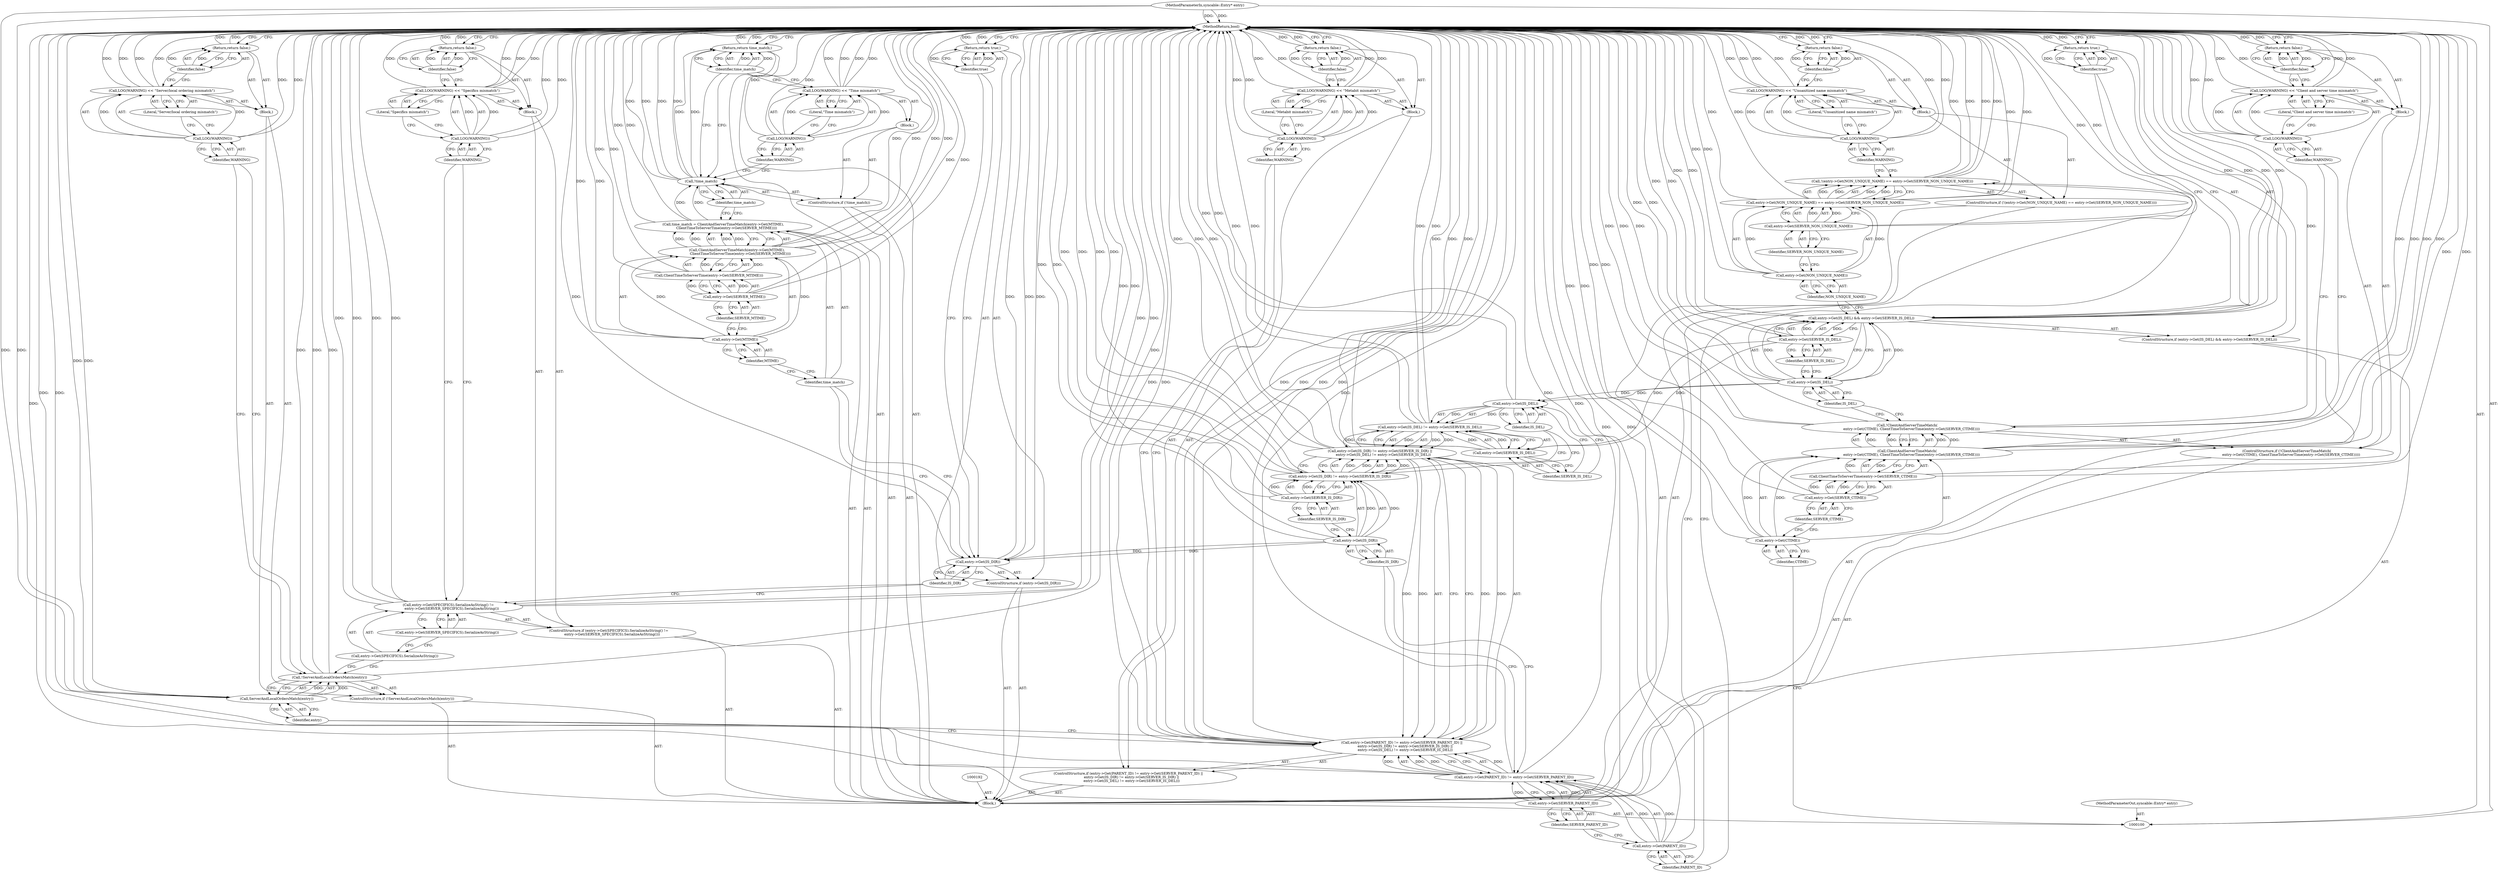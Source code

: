 digraph "0_Chrome_19190765882e272a6a2162c89acdb29110f7e3cf_5" {
"1000211" [label="(MethodReturn,bool)"];
"1000101" [label="(MethodParameterIn,syncable::Entry* entry)"];
"1000279" [label="(MethodParameterOut,syncable::Entry* entry)"];
"1000102" [label="(Block,)"];
"1000137" [label="(Literal,\"Unsanitized name mismatch\")"];
"1000134" [label="(Call,LOG(WARNING) << \"Unsanitized name mismatch\")"];
"1000135" [label="(Call,LOG(WARNING))"];
"1000136" [label="(Identifier,WARNING)"];
"1000139" [label="(Identifier,false)"];
"1000138" [label="(Return,return false;)"];
"1000144" [label="(Identifier,PARENT_ID)"];
"1000140" [label="(ControlStructure,if (entry->Get(PARENT_ID) != entry->Get(SERVER_PARENT_ID) ||\n      entry->Get(IS_DIR) != entry->Get(SERVER_IS_DIR) ||\n      entry->Get(IS_DEL) != entry->Get(SERVER_IS_DEL)))"];
"1000145" [label="(Call,entry->Get(SERVER_PARENT_ID))"];
"1000146" [label="(Identifier,SERVER_PARENT_ID)"];
"1000141" [label="(Call,entry->Get(PARENT_ID) != entry->Get(SERVER_PARENT_ID) ||\n      entry->Get(IS_DIR) != entry->Get(SERVER_IS_DIR) ||\n      entry->Get(IS_DEL) != entry->Get(SERVER_IS_DEL))"];
"1000142" [label="(Call,entry->Get(PARENT_ID) != entry->Get(SERVER_PARENT_ID))"];
"1000143" [label="(Call,entry->Get(PARENT_ID))"];
"1000150" [label="(Identifier,IS_DIR)"];
"1000151" [label="(Call,entry->Get(SERVER_IS_DIR))"];
"1000152" [label="(Identifier,SERVER_IS_DIR)"];
"1000147" [label="(Call,entry->Get(IS_DIR) != entry->Get(SERVER_IS_DIR) ||\n      entry->Get(IS_DEL) != entry->Get(SERVER_IS_DEL))"];
"1000148" [label="(Call,entry->Get(IS_DIR) != entry->Get(SERVER_IS_DIR))"];
"1000149" [label="(Call,entry->Get(IS_DIR))"];
"1000155" [label="(Identifier,IS_DEL)"];
"1000156" [label="(Call,entry->Get(SERVER_IS_DEL))"];
"1000157" [label="(Identifier,SERVER_IS_DEL)"];
"1000158" [label="(Block,)"];
"1000153" [label="(Call,entry->Get(IS_DEL) != entry->Get(SERVER_IS_DEL))"];
"1000154" [label="(Call,entry->Get(IS_DEL))"];
"1000162" [label="(Literal,\"Metabit mismatch\")"];
"1000159" [label="(Call,LOG(WARNING) << \"Metabit mismatch\")"];
"1000160" [label="(Call,LOG(WARNING))"];
"1000161" [label="(Identifier,WARNING)"];
"1000164" [label="(Identifier,false)"];
"1000163" [label="(Return,return false;)"];
"1000103" [label="(ControlStructure,if (!ClientAndServerTimeMatch(\n        entry->Get(CTIME), ClientTimeToServerTime(entry->Get(SERVER_CTIME)))))"];
"1000104" [label="(Call,!ClientAndServerTimeMatch(\n        entry->Get(CTIME), ClientTimeToServerTime(entry->Get(SERVER_CTIME))))"];
"1000105" [label="(Call,ClientAndServerTimeMatch(\n        entry->Get(CTIME), ClientTimeToServerTime(entry->Get(SERVER_CTIME))))"];
"1000165" [label="(ControlStructure,if (!ServerAndLocalOrdersMatch(entry)))"];
"1000168" [label="(Identifier,entry)"];
"1000169" [label="(Block,)"];
"1000166" [label="(Call,!ServerAndLocalOrdersMatch(entry))"];
"1000167" [label="(Call,ServerAndLocalOrdersMatch(entry))"];
"1000173" [label="(Literal,\"Server/local ordering mismatch\")"];
"1000170" [label="(Call,LOG(WARNING) << \"Server/local ordering mismatch\")"];
"1000171" [label="(Call,LOG(WARNING))"];
"1000172" [label="(Identifier,WARNING)"];
"1000175" [label="(Identifier,false)"];
"1000174" [label="(Return,return false;)"];
"1000176" [label="(ControlStructure,if (entry->Get(SPECIFICS).SerializeAsString() !=\n      entry->Get(SERVER_SPECIFICS).SerializeAsString()))"];
"1000177" [label="(Call,entry->Get(SPECIFICS).SerializeAsString() !=\n      entry->Get(SERVER_SPECIFICS).SerializeAsString())"];
"1000178" [label="(Call,entry->Get(SPECIFICS).SerializeAsString())"];
"1000180" [label="(Block,)"];
"1000179" [label="(Call,entry->Get(SERVER_SPECIFICS).SerializeAsString())"];
"1000184" [label="(Literal,\"Specifics mismatch\")"];
"1000181" [label="(Call,LOG(WARNING) << \"Specifics mismatch\")"];
"1000182" [label="(Call,LOG(WARNING))"];
"1000183" [label="(Identifier,WARNING)"];
"1000186" [label="(Identifier,false)"];
"1000185" [label="(Return,return false;)"];
"1000107" [label="(Identifier,CTIME)"];
"1000108" [label="(Call,ClientTimeToServerTime(entry->Get(SERVER_CTIME)))"];
"1000109" [label="(Call,entry->Get(SERVER_CTIME))"];
"1000110" [label="(Identifier,SERVER_CTIME)"];
"1000111" [label="(Block,)"];
"1000106" [label="(Call,entry->Get(CTIME))"];
"1000189" [label="(Identifier,IS_DIR)"];
"1000187" [label="(ControlStructure,if (entry->Get(IS_DIR)))"];
"1000188" [label="(Call,entry->Get(IS_DIR))"];
"1000191" [label="(Identifier,true)"];
"1000190" [label="(Return,return true;)"];
"1000195" [label="(Call,ClientAndServerTimeMatch(entry->Get(MTIME),\n      ClientTimeToServerTime(entry->Get(SERVER_MTIME))))"];
"1000196" [label="(Call,entry->Get(MTIME))"];
"1000197" [label="(Identifier,MTIME)"];
"1000193" [label="(Call,time_match = ClientAndServerTimeMatch(entry->Get(MTIME),\n      ClientTimeToServerTime(entry->Get(SERVER_MTIME))))"];
"1000194" [label="(Identifier,time_match)"];
"1000199" [label="(Call,entry->Get(SERVER_MTIME))"];
"1000200" [label="(Identifier,SERVER_MTIME)"];
"1000198" [label="(Call,ClientTimeToServerTime(entry->Get(SERVER_MTIME)))"];
"1000204" [label="(Block,)"];
"1000201" [label="(ControlStructure,if (!time_match))"];
"1000202" [label="(Call,!time_match)"];
"1000203" [label="(Identifier,time_match)"];
"1000208" [label="(Literal,\"Time mismatch\")"];
"1000205" [label="(Call,LOG(WARNING) << \"Time mismatch\")"];
"1000206" [label="(Call,LOG(WARNING))"];
"1000207" [label="(Identifier,WARNING)"];
"1000209" [label="(Return,return time_match;)"];
"1000210" [label="(Identifier,time_match)"];
"1000115" [label="(Literal,\"Client and server time mismatch\")"];
"1000112" [label="(Call,LOG(WARNING) << \"Client and server time mismatch\")"];
"1000113" [label="(Call,LOG(WARNING))"];
"1000114" [label="(Identifier,WARNING)"];
"1000117" [label="(Identifier,false)"];
"1000116" [label="(Return,return false;)"];
"1000121" [label="(Identifier,IS_DEL)"];
"1000118" [label="(ControlStructure,if (entry->Get(IS_DEL) && entry->Get(SERVER_IS_DEL)))"];
"1000122" [label="(Call,entry->Get(SERVER_IS_DEL))"];
"1000123" [label="(Identifier,SERVER_IS_DEL)"];
"1000119" [label="(Call,entry->Get(IS_DEL) && entry->Get(SERVER_IS_DEL))"];
"1000120" [label="(Call,entry->Get(IS_DEL))"];
"1000125" [label="(Identifier,true)"];
"1000124" [label="(Return,return true;)"];
"1000130" [label="(Identifier,NON_UNIQUE_NAME)"];
"1000126" [label="(ControlStructure,if (!(entry->Get(NON_UNIQUE_NAME) == entry->Get(SERVER_NON_UNIQUE_NAME))))"];
"1000131" [label="(Call,entry->Get(SERVER_NON_UNIQUE_NAME))"];
"1000132" [label="(Identifier,SERVER_NON_UNIQUE_NAME)"];
"1000127" [label="(Call,!(entry->Get(NON_UNIQUE_NAME) == entry->Get(SERVER_NON_UNIQUE_NAME)))"];
"1000133" [label="(Block,)"];
"1000128" [label="(Call,entry->Get(NON_UNIQUE_NAME) == entry->Get(SERVER_NON_UNIQUE_NAME))"];
"1000129" [label="(Call,entry->Get(NON_UNIQUE_NAME))"];
"1000211" -> "1000100"  [label="AST: "];
"1000211" -> "1000116"  [label="CFG: "];
"1000211" -> "1000124"  [label="CFG: "];
"1000211" -> "1000138"  [label="CFG: "];
"1000211" -> "1000163"  [label="CFG: "];
"1000211" -> "1000174"  [label="CFG: "];
"1000211" -> "1000185"  [label="CFG: "];
"1000211" -> "1000190"  [label="CFG: "];
"1000211" -> "1000209"  [label="CFG: "];
"1000116" -> "1000211"  [label="DDG: "];
"1000124" -> "1000211"  [label="DDG: "];
"1000105" -> "1000211"  [label="DDG: "];
"1000105" -> "1000211"  [label="DDG: "];
"1000104" -> "1000211"  [label="DDG: "];
"1000104" -> "1000211"  [label="DDG: "];
"1000181" -> "1000211"  [label="DDG: "];
"1000181" -> "1000211"  [label="DDG: "];
"1000112" -> "1000211"  [label="DDG: "];
"1000112" -> "1000211"  [label="DDG: "];
"1000153" -> "1000211"  [label="DDG: "];
"1000153" -> "1000211"  [label="DDG: "];
"1000159" -> "1000211"  [label="DDG: "];
"1000159" -> "1000211"  [label="DDG: "];
"1000188" -> "1000211"  [label="DDG: "];
"1000188" -> "1000211"  [label="DDG: "];
"1000177" -> "1000211"  [label="DDG: "];
"1000177" -> "1000211"  [label="DDG: "];
"1000177" -> "1000211"  [label="DDG: "];
"1000167" -> "1000211"  [label="DDG: "];
"1000129" -> "1000211"  [label="DDG: "];
"1000171" -> "1000211"  [label="DDG: "];
"1000141" -> "1000211"  [label="DDG: "];
"1000141" -> "1000211"  [label="DDG: "];
"1000141" -> "1000211"  [label="DDG: "];
"1000106" -> "1000211"  [label="DDG: "];
"1000148" -> "1000211"  [label="DDG: "];
"1000148" -> "1000211"  [label="DDG: "];
"1000199" -> "1000211"  [label="DDG: "];
"1000156" -> "1000211"  [label="DDG: "];
"1000113" -> "1000211"  [label="DDG: "];
"1000205" -> "1000211"  [label="DDG: "];
"1000205" -> "1000211"  [label="DDG: "];
"1000122" -> "1000211"  [label="DDG: "];
"1000131" -> "1000211"  [label="DDG: "];
"1000166" -> "1000211"  [label="DDG: "];
"1000166" -> "1000211"  [label="DDG: "];
"1000193" -> "1000211"  [label="DDG: "];
"1000151" -> "1000211"  [label="DDG: "];
"1000128" -> "1000211"  [label="DDG: "];
"1000128" -> "1000211"  [label="DDG: "];
"1000154" -> "1000211"  [label="DDG: "];
"1000143" -> "1000211"  [label="DDG: "];
"1000134" -> "1000211"  [label="DDG: "];
"1000134" -> "1000211"  [label="DDG: "];
"1000202" -> "1000211"  [label="DDG: "];
"1000202" -> "1000211"  [label="DDG: "];
"1000120" -> "1000211"  [label="DDG: "];
"1000147" -> "1000211"  [label="DDG: "];
"1000147" -> "1000211"  [label="DDG: "];
"1000206" -> "1000211"  [label="DDG: "];
"1000127" -> "1000211"  [label="DDG: "];
"1000127" -> "1000211"  [label="DDG: "];
"1000196" -> "1000211"  [label="DDG: "];
"1000198" -> "1000211"  [label="DDG: "];
"1000101" -> "1000211"  [label="DDG: "];
"1000109" -> "1000211"  [label="DDG: "];
"1000119" -> "1000211"  [label="DDG: "];
"1000119" -> "1000211"  [label="DDG: "];
"1000119" -> "1000211"  [label="DDG: "];
"1000142" -> "1000211"  [label="DDG: "];
"1000142" -> "1000211"  [label="DDG: "];
"1000135" -> "1000211"  [label="DDG: "];
"1000170" -> "1000211"  [label="DDG: "];
"1000170" -> "1000211"  [label="DDG: "];
"1000149" -> "1000211"  [label="DDG: "];
"1000195" -> "1000211"  [label="DDG: "];
"1000195" -> "1000211"  [label="DDG: "];
"1000145" -> "1000211"  [label="DDG: "];
"1000160" -> "1000211"  [label="DDG: "];
"1000182" -> "1000211"  [label="DDG: "];
"1000108" -> "1000211"  [label="DDG: "];
"1000138" -> "1000211"  [label="DDG: "];
"1000163" -> "1000211"  [label="DDG: "];
"1000209" -> "1000211"  [label="DDG: "];
"1000185" -> "1000211"  [label="DDG: "];
"1000174" -> "1000211"  [label="DDG: "];
"1000190" -> "1000211"  [label="DDG: "];
"1000101" -> "1000100"  [label="AST: "];
"1000101" -> "1000211"  [label="DDG: "];
"1000101" -> "1000167"  [label="DDG: "];
"1000279" -> "1000100"  [label="AST: "];
"1000102" -> "1000100"  [label="AST: "];
"1000103" -> "1000102"  [label="AST: "];
"1000118" -> "1000102"  [label="AST: "];
"1000126" -> "1000102"  [label="AST: "];
"1000140" -> "1000102"  [label="AST: "];
"1000165" -> "1000102"  [label="AST: "];
"1000176" -> "1000102"  [label="AST: "];
"1000187" -> "1000102"  [label="AST: "];
"1000192" -> "1000102"  [label="AST: "];
"1000193" -> "1000102"  [label="AST: "];
"1000201" -> "1000102"  [label="AST: "];
"1000209" -> "1000102"  [label="AST: "];
"1000137" -> "1000134"  [label="AST: "];
"1000137" -> "1000135"  [label="CFG: "];
"1000134" -> "1000137"  [label="CFG: "];
"1000134" -> "1000133"  [label="AST: "];
"1000134" -> "1000137"  [label="CFG: "];
"1000135" -> "1000134"  [label="AST: "];
"1000137" -> "1000134"  [label="AST: "];
"1000139" -> "1000134"  [label="CFG: "];
"1000134" -> "1000211"  [label="DDG: "];
"1000134" -> "1000211"  [label="DDG: "];
"1000135" -> "1000134"  [label="DDG: "];
"1000135" -> "1000134"  [label="AST: "];
"1000135" -> "1000136"  [label="CFG: "];
"1000136" -> "1000135"  [label="AST: "];
"1000137" -> "1000135"  [label="CFG: "];
"1000135" -> "1000211"  [label="DDG: "];
"1000135" -> "1000134"  [label="DDG: "];
"1000136" -> "1000135"  [label="AST: "];
"1000136" -> "1000127"  [label="CFG: "];
"1000135" -> "1000136"  [label="CFG: "];
"1000139" -> "1000138"  [label="AST: "];
"1000139" -> "1000134"  [label="CFG: "];
"1000138" -> "1000139"  [label="CFG: "];
"1000139" -> "1000138"  [label="DDG: "];
"1000138" -> "1000133"  [label="AST: "];
"1000138" -> "1000139"  [label="CFG: "];
"1000139" -> "1000138"  [label="AST: "];
"1000211" -> "1000138"  [label="CFG: "];
"1000138" -> "1000211"  [label="DDG: "];
"1000139" -> "1000138"  [label="DDG: "];
"1000144" -> "1000143"  [label="AST: "];
"1000144" -> "1000127"  [label="CFG: "];
"1000143" -> "1000144"  [label="CFG: "];
"1000140" -> "1000102"  [label="AST: "];
"1000141" -> "1000140"  [label="AST: "];
"1000158" -> "1000140"  [label="AST: "];
"1000145" -> "1000142"  [label="AST: "];
"1000145" -> "1000146"  [label="CFG: "];
"1000146" -> "1000145"  [label="AST: "];
"1000142" -> "1000145"  [label="CFG: "];
"1000145" -> "1000211"  [label="DDG: "];
"1000145" -> "1000142"  [label="DDG: "];
"1000146" -> "1000145"  [label="AST: "];
"1000146" -> "1000143"  [label="CFG: "];
"1000145" -> "1000146"  [label="CFG: "];
"1000141" -> "1000140"  [label="AST: "];
"1000141" -> "1000142"  [label="CFG: "];
"1000141" -> "1000147"  [label="CFG: "];
"1000142" -> "1000141"  [label="AST: "];
"1000147" -> "1000141"  [label="AST: "];
"1000161" -> "1000141"  [label="CFG: "];
"1000168" -> "1000141"  [label="CFG: "];
"1000141" -> "1000211"  [label="DDG: "];
"1000141" -> "1000211"  [label="DDG: "];
"1000141" -> "1000211"  [label="DDG: "];
"1000142" -> "1000141"  [label="DDG: "];
"1000142" -> "1000141"  [label="DDG: "];
"1000147" -> "1000141"  [label="DDG: "];
"1000147" -> "1000141"  [label="DDG: "];
"1000142" -> "1000141"  [label="AST: "];
"1000142" -> "1000145"  [label="CFG: "];
"1000143" -> "1000142"  [label="AST: "];
"1000145" -> "1000142"  [label="AST: "];
"1000150" -> "1000142"  [label="CFG: "];
"1000141" -> "1000142"  [label="CFG: "];
"1000142" -> "1000211"  [label="DDG: "];
"1000142" -> "1000211"  [label="DDG: "];
"1000142" -> "1000141"  [label="DDG: "];
"1000142" -> "1000141"  [label="DDG: "];
"1000143" -> "1000142"  [label="DDG: "];
"1000145" -> "1000142"  [label="DDG: "];
"1000143" -> "1000142"  [label="AST: "];
"1000143" -> "1000144"  [label="CFG: "];
"1000144" -> "1000143"  [label="AST: "];
"1000146" -> "1000143"  [label="CFG: "];
"1000143" -> "1000211"  [label="DDG: "];
"1000143" -> "1000142"  [label="DDG: "];
"1000150" -> "1000149"  [label="AST: "];
"1000150" -> "1000142"  [label="CFG: "];
"1000149" -> "1000150"  [label="CFG: "];
"1000151" -> "1000148"  [label="AST: "];
"1000151" -> "1000152"  [label="CFG: "];
"1000152" -> "1000151"  [label="AST: "];
"1000148" -> "1000151"  [label="CFG: "];
"1000151" -> "1000211"  [label="DDG: "];
"1000151" -> "1000148"  [label="DDG: "];
"1000152" -> "1000151"  [label="AST: "];
"1000152" -> "1000149"  [label="CFG: "];
"1000151" -> "1000152"  [label="CFG: "];
"1000147" -> "1000141"  [label="AST: "];
"1000147" -> "1000148"  [label="CFG: "];
"1000147" -> "1000153"  [label="CFG: "];
"1000148" -> "1000147"  [label="AST: "];
"1000153" -> "1000147"  [label="AST: "];
"1000141" -> "1000147"  [label="CFG: "];
"1000147" -> "1000211"  [label="DDG: "];
"1000147" -> "1000211"  [label="DDG: "];
"1000147" -> "1000141"  [label="DDG: "];
"1000147" -> "1000141"  [label="DDG: "];
"1000148" -> "1000147"  [label="DDG: "];
"1000148" -> "1000147"  [label="DDG: "];
"1000153" -> "1000147"  [label="DDG: "];
"1000153" -> "1000147"  [label="DDG: "];
"1000148" -> "1000147"  [label="AST: "];
"1000148" -> "1000151"  [label="CFG: "];
"1000149" -> "1000148"  [label="AST: "];
"1000151" -> "1000148"  [label="AST: "];
"1000155" -> "1000148"  [label="CFG: "];
"1000147" -> "1000148"  [label="CFG: "];
"1000148" -> "1000211"  [label="DDG: "];
"1000148" -> "1000211"  [label="DDG: "];
"1000148" -> "1000147"  [label="DDG: "];
"1000148" -> "1000147"  [label="DDG: "];
"1000149" -> "1000148"  [label="DDG: "];
"1000151" -> "1000148"  [label="DDG: "];
"1000149" -> "1000148"  [label="AST: "];
"1000149" -> "1000150"  [label="CFG: "];
"1000150" -> "1000149"  [label="AST: "];
"1000152" -> "1000149"  [label="CFG: "];
"1000149" -> "1000211"  [label="DDG: "];
"1000149" -> "1000148"  [label="DDG: "];
"1000149" -> "1000188"  [label="DDG: "];
"1000155" -> "1000154"  [label="AST: "];
"1000155" -> "1000148"  [label="CFG: "];
"1000154" -> "1000155"  [label="CFG: "];
"1000156" -> "1000153"  [label="AST: "];
"1000156" -> "1000157"  [label="CFG: "];
"1000157" -> "1000156"  [label="AST: "];
"1000153" -> "1000156"  [label="CFG: "];
"1000156" -> "1000211"  [label="DDG: "];
"1000156" -> "1000153"  [label="DDG: "];
"1000122" -> "1000156"  [label="DDG: "];
"1000157" -> "1000156"  [label="AST: "];
"1000157" -> "1000154"  [label="CFG: "];
"1000156" -> "1000157"  [label="CFG: "];
"1000158" -> "1000140"  [label="AST: "];
"1000159" -> "1000158"  [label="AST: "];
"1000163" -> "1000158"  [label="AST: "];
"1000153" -> "1000147"  [label="AST: "];
"1000153" -> "1000156"  [label="CFG: "];
"1000154" -> "1000153"  [label="AST: "];
"1000156" -> "1000153"  [label="AST: "];
"1000147" -> "1000153"  [label="CFG: "];
"1000153" -> "1000211"  [label="DDG: "];
"1000153" -> "1000211"  [label="DDG: "];
"1000153" -> "1000147"  [label="DDG: "];
"1000153" -> "1000147"  [label="DDG: "];
"1000154" -> "1000153"  [label="DDG: "];
"1000156" -> "1000153"  [label="DDG: "];
"1000154" -> "1000153"  [label="AST: "];
"1000154" -> "1000155"  [label="CFG: "];
"1000155" -> "1000154"  [label="AST: "];
"1000157" -> "1000154"  [label="CFG: "];
"1000154" -> "1000211"  [label="DDG: "];
"1000154" -> "1000153"  [label="DDG: "];
"1000120" -> "1000154"  [label="DDG: "];
"1000162" -> "1000159"  [label="AST: "];
"1000162" -> "1000160"  [label="CFG: "];
"1000159" -> "1000162"  [label="CFG: "];
"1000159" -> "1000158"  [label="AST: "];
"1000159" -> "1000162"  [label="CFG: "];
"1000160" -> "1000159"  [label="AST: "];
"1000162" -> "1000159"  [label="AST: "];
"1000164" -> "1000159"  [label="CFG: "];
"1000159" -> "1000211"  [label="DDG: "];
"1000159" -> "1000211"  [label="DDG: "];
"1000160" -> "1000159"  [label="DDG: "];
"1000160" -> "1000159"  [label="AST: "];
"1000160" -> "1000161"  [label="CFG: "];
"1000161" -> "1000160"  [label="AST: "];
"1000162" -> "1000160"  [label="CFG: "];
"1000160" -> "1000211"  [label="DDG: "];
"1000160" -> "1000159"  [label="DDG: "];
"1000161" -> "1000160"  [label="AST: "];
"1000161" -> "1000141"  [label="CFG: "];
"1000160" -> "1000161"  [label="CFG: "];
"1000164" -> "1000163"  [label="AST: "];
"1000164" -> "1000159"  [label="CFG: "];
"1000163" -> "1000164"  [label="CFG: "];
"1000164" -> "1000163"  [label="DDG: "];
"1000163" -> "1000158"  [label="AST: "];
"1000163" -> "1000164"  [label="CFG: "];
"1000164" -> "1000163"  [label="AST: "];
"1000211" -> "1000163"  [label="CFG: "];
"1000163" -> "1000211"  [label="DDG: "];
"1000164" -> "1000163"  [label="DDG: "];
"1000103" -> "1000102"  [label="AST: "];
"1000104" -> "1000103"  [label="AST: "];
"1000111" -> "1000103"  [label="AST: "];
"1000104" -> "1000103"  [label="AST: "];
"1000104" -> "1000105"  [label="CFG: "];
"1000105" -> "1000104"  [label="AST: "];
"1000114" -> "1000104"  [label="CFG: "];
"1000121" -> "1000104"  [label="CFG: "];
"1000104" -> "1000211"  [label="DDG: "];
"1000104" -> "1000211"  [label="DDG: "];
"1000105" -> "1000104"  [label="DDG: "];
"1000105" -> "1000104"  [label="DDG: "];
"1000105" -> "1000104"  [label="AST: "];
"1000105" -> "1000108"  [label="CFG: "];
"1000106" -> "1000105"  [label="AST: "];
"1000108" -> "1000105"  [label="AST: "];
"1000104" -> "1000105"  [label="CFG: "];
"1000105" -> "1000211"  [label="DDG: "];
"1000105" -> "1000211"  [label="DDG: "];
"1000105" -> "1000104"  [label="DDG: "];
"1000105" -> "1000104"  [label="DDG: "];
"1000106" -> "1000105"  [label="DDG: "];
"1000108" -> "1000105"  [label="DDG: "];
"1000165" -> "1000102"  [label="AST: "];
"1000166" -> "1000165"  [label="AST: "];
"1000169" -> "1000165"  [label="AST: "];
"1000168" -> "1000167"  [label="AST: "];
"1000168" -> "1000141"  [label="CFG: "];
"1000167" -> "1000168"  [label="CFG: "];
"1000169" -> "1000165"  [label="AST: "];
"1000170" -> "1000169"  [label="AST: "];
"1000174" -> "1000169"  [label="AST: "];
"1000166" -> "1000165"  [label="AST: "];
"1000166" -> "1000167"  [label="CFG: "];
"1000167" -> "1000166"  [label="AST: "];
"1000172" -> "1000166"  [label="CFG: "];
"1000178" -> "1000166"  [label="CFG: "];
"1000166" -> "1000211"  [label="DDG: "];
"1000166" -> "1000211"  [label="DDG: "];
"1000167" -> "1000166"  [label="DDG: "];
"1000167" -> "1000166"  [label="AST: "];
"1000167" -> "1000168"  [label="CFG: "];
"1000168" -> "1000167"  [label="AST: "];
"1000166" -> "1000167"  [label="CFG: "];
"1000167" -> "1000211"  [label="DDG: "];
"1000167" -> "1000166"  [label="DDG: "];
"1000101" -> "1000167"  [label="DDG: "];
"1000173" -> "1000170"  [label="AST: "];
"1000173" -> "1000171"  [label="CFG: "];
"1000170" -> "1000173"  [label="CFG: "];
"1000170" -> "1000169"  [label="AST: "];
"1000170" -> "1000173"  [label="CFG: "];
"1000171" -> "1000170"  [label="AST: "];
"1000173" -> "1000170"  [label="AST: "];
"1000175" -> "1000170"  [label="CFG: "];
"1000170" -> "1000211"  [label="DDG: "];
"1000170" -> "1000211"  [label="DDG: "];
"1000171" -> "1000170"  [label="DDG: "];
"1000171" -> "1000170"  [label="AST: "];
"1000171" -> "1000172"  [label="CFG: "];
"1000172" -> "1000171"  [label="AST: "];
"1000173" -> "1000171"  [label="CFG: "];
"1000171" -> "1000211"  [label="DDG: "];
"1000171" -> "1000170"  [label="DDG: "];
"1000172" -> "1000171"  [label="AST: "];
"1000172" -> "1000166"  [label="CFG: "];
"1000171" -> "1000172"  [label="CFG: "];
"1000175" -> "1000174"  [label="AST: "];
"1000175" -> "1000170"  [label="CFG: "];
"1000174" -> "1000175"  [label="CFG: "];
"1000175" -> "1000174"  [label="DDG: "];
"1000174" -> "1000169"  [label="AST: "];
"1000174" -> "1000175"  [label="CFG: "];
"1000175" -> "1000174"  [label="AST: "];
"1000211" -> "1000174"  [label="CFG: "];
"1000174" -> "1000211"  [label="DDG: "];
"1000175" -> "1000174"  [label="DDG: "];
"1000176" -> "1000102"  [label="AST: "];
"1000177" -> "1000176"  [label="AST: "];
"1000180" -> "1000176"  [label="AST: "];
"1000177" -> "1000176"  [label="AST: "];
"1000177" -> "1000179"  [label="CFG: "];
"1000178" -> "1000177"  [label="AST: "];
"1000179" -> "1000177"  [label="AST: "];
"1000183" -> "1000177"  [label="CFG: "];
"1000189" -> "1000177"  [label="CFG: "];
"1000177" -> "1000211"  [label="DDG: "];
"1000177" -> "1000211"  [label="DDG: "];
"1000177" -> "1000211"  [label="DDG: "];
"1000178" -> "1000177"  [label="AST: "];
"1000178" -> "1000166"  [label="CFG: "];
"1000179" -> "1000178"  [label="CFG: "];
"1000180" -> "1000176"  [label="AST: "];
"1000181" -> "1000180"  [label="AST: "];
"1000185" -> "1000180"  [label="AST: "];
"1000179" -> "1000177"  [label="AST: "];
"1000179" -> "1000178"  [label="CFG: "];
"1000177" -> "1000179"  [label="CFG: "];
"1000184" -> "1000181"  [label="AST: "];
"1000184" -> "1000182"  [label="CFG: "];
"1000181" -> "1000184"  [label="CFG: "];
"1000181" -> "1000180"  [label="AST: "];
"1000181" -> "1000184"  [label="CFG: "];
"1000182" -> "1000181"  [label="AST: "];
"1000184" -> "1000181"  [label="AST: "];
"1000186" -> "1000181"  [label="CFG: "];
"1000181" -> "1000211"  [label="DDG: "];
"1000181" -> "1000211"  [label="DDG: "];
"1000182" -> "1000181"  [label="DDG: "];
"1000182" -> "1000181"  [label="AST: "];
"1000182" -> "1000183"  [label="CFG: "];
"1000183" -> "1000182"  [label="AST: "];
"1000184" -> "1000182"  [label="CFG: "];
"1000182" -> "1000211"  [label="DDG: "];
"1000182" -> "1000181"  [label="DDG: "];
"1000183" -> "1000182"  [label="AST: "];
"1000183" -> "1000177"  [label="CFG: "];
"1000182" -> "1000183"  [label="CFG: "];
"1000186" -> "1000185"  [label="AST: "];
"1000186" -> "1000181"  [label="CFG: "];
"1000185" -> "1000186"  [label="CFG: "];
"1000186" -> "1000185"  [label="DDG: "];
"1000185" -> "1000180"  [label="AST: "];
"1000185" -> "1000186"  [label="CFG: "];
"1000186" -> "1000185"  [label="AST: "];
"1000211" -> "1000185"  [label="CFG: "];
"1000185" -> "1000211"  [label="DDG: "];
"1000186" -> "1000185"  [label="DDG: "];
"1000107" -> "1000106"  [label="AST: "];
"1000107" -> "1000100"  [label="CFG: "];
"1000106" -> "1000107"  [label="CFG: "];
"1000108" -> "1000105"  [label="AST: "];
"1000108" -> "1000109"  [label="CFG: "];
"1000109" -> "1000108"  [label="AST: "];
"1000105" -> "1000108"  [label="CFG: "];
"1000108" -> "1000211"  [label="DDG: "];
"1000108" -> "1000105"  [label="DDG: "];
"1000109" -> "1000108"  [label="DDG: "];
"1000109" -> "1000108"  [label="AST: "];
"1000109" -> "1000110"  [label="CFG: "];
"1000110" -> "1000109"  [label="AST: "];
"1000108" -> "1000109"  [label="CFG: "];
"1000109" -> "1000211"  [label="DDG: "];
"1000109" -> "1000108"  [label="DDG: "];
"1000110" -> "1000109"  [label="AST: "];
"1000110" -> "1000106"  [label="CFG: "];
"1000109" -> "1000110"  [label="CFG: "];
"1000111" -> "1000103"  [label="AST: "];
"1000112" -> "1000111"  [label="AST: "];
"1000116" -> "1000111"  [label="AST: "];
"1000106" -> "1000105"  [label="AST: "];
"1000106" -> "1000107"  [label="CFG: "];
"1000107" -> "1000106"  [label="AST: "];
"1000110" -> "1000106"  [label="CFG: "];
"1000106" -> "1000211"  [label="DDG: "];
"1000106" -> "1000105"  [label="DDG: "];
"1000189" -> "1000188"  [label="AST: "];
"1000189" -> "1000177"  [label="CFG: "];
"1000188" -> "1000189"  [label="CFG: "];
"1000187" -> "1000102"  [label="AST: "];
"1000188" -> "1000187"  [label="AST: "];
"1000190" -> "1000187"  [label="AST: "];
"1000188" -> "1000187"  [label="AST: "];
"1000188" -> "1000189"  [label="CFG: "];
"1000189" -> "1000188"  [label="AST: "];
"1000191" -> "1000188"  [label="CFG: "];
"1000194" -> "1000188"  [label="CFG: "];
"1000188" -> "1000211"  [label="DDG: "];
"1000188" -> "1000211"  [label="DDG: "];
"1000149" -> "1000188"  [label="DDG: "];
"1000191" -> "1000190"  [label="AST: "];
"1000191" -> "1000188"  [label="CFG: "];
"1000190" -> "1000191"  [label="CFG: "];
"1000191" -> "1000190"  [label="DDG: "];
"1000190" -> "1000187"  [label="AST: "];
"1000190" -> "1000191"  [label="CFG: "];
"1000191" -> "1000190"  [label="AST: "];
"1000211" -> "1000190"  [label="CFG: "];
"1000190" -> "1000211"  [label="DDG: "];
"1000191" -> "1000190"  [label="DDG: "];
"1000195" -> "1000193"  [label="AST: "];
"1000195" -> "1000198"  [label="CFG: "];
"1000196" -> "1000195"  [label="AST: "];
"1000198" -> "1000195"  [label="AST: "];
"1000193" -> "1000195"  [label="CFG: "];
"1000195" -> "1000211"  [label="DDG: "];
"1000195" -> "1000211"  [label="DDG: "];
"1000195" -> "1000193"  [label="DDG: "];
"1000195" -> "1000193"  [label="DDG: "];
"1000196" -> "1000195"  [label="DDG: "];
"1000198" -> "1000195"  [label="DDG: "];
"1000196" -> "1000195"  [label="AST: "];
"1000196" -> "1000197"  [label="CFG: "];
"1000197" -> "1000196"  [label="AST: "];
"1000200" -> "1000196"  [label="CFG: "];
"1000196" -> "1000211"  [label="DDG: "];
"1000196" -> "1000195"  [label="DDG: "];
"1000197" -> "1000196"  [label="AST: "];
"1000197" -> "1000194"  [label="CFG: "];
"1000196" -> "1000197"  [label="CFG: "];
"1000193" -> "1000102"  [label="AST: "];
"1000193" -> "1000195"  [label="CFG: "];
"1000194" -> "1000193"  [label="AST: "];
"1000195" -> "1000193"  [label="AST: "];
"1000203" -> "1000193"  [label="CFG: "];
"1000193" -> "1000211"  [label="DDG: "];
"1000195" -> "1000193"  [label="DDG: "];
"1000195" -> "1000193"  [label="DDG: "];
"1000193" -> "1000202"  [label="DDG: "];
"1000194" -> "1000193"  [label="AST: "];
"1000194" -> "1000188"  [label="CFG: "];
"1000197" -> "1000194"  [label="CFG: "];
"1000199" -> "1000198"  [label="AST: "];
"1000199" -> "1000200"  [label="CFG: "];
"1000200" -> "1000199"  [label="AST: "];
"1000198" -> "1000199"  [label="CFG: "];
"1000199" -> "1000211"  [label="DDG: "];
"1000199" -> "1000198"  [label="DDG: "];
"1000200" -> "1000199"  [label="AST: "];
"1000200" -> "1000196"  [label="CFG: "];
"1000199" -> "1000200"  [label="CFG: "];
"1000198" -> "1000195"  [label="AST: "];
"1000198" -> "1000199"  [label="CFG: "];
"1000199" -> "1000198"  [label="AST: "];
"1000195" -> "1000198"  [label="CFG: "];
"1000198" -> "1000211"  [label="DDG: "];
"1000198" -> "1000195"  [label="DDG: "];
"1000199" -> "1000198"  [label="DDG: "];
"1000204" -> "1000201"  [label="AST: "];
"1000205" -> "1000204"  [label="AST: "];
"1000201" -> "1000102"  [label="AST: "];
"1000202" -> "1000201"  [label="AST: "];
"1000204" -> "1000201"  [label="AST: "];
"1000202" -> "1000201"  [label="AST: "];
"1000202" -> "1000203"  [label="CFG: "];
"1000203" -> "1000202"  [label="AST: "];
"1000207" -> "1000202"  [label="CFG: "];
"1000210" -> "1000202"  [label="CFG: "];
"1000202" -> "1000211"  [label="DDG: "];
"1000202" -> "1000211"  [label="DDG: "];
"1000193" -> "1000202"  [label="DDG: "];
"1000202" -> "1000209"  [label="DDG: "];
"1000203" -> "1000202"  [label="AST: "];
"1000203" -> "1000193"  [label="CFG: "];
"1000202" -> "1000203"  [label="CFG: "];
"1000208" -> "1000205"  [label="AST: "];
"1000208" -> "1000206"  [label="CFG: "];
"1000205" -> "1000208"  [label="CFG: "];
"1000205" -> "1000204"  [label="AST: "];
"1000205" -> "1000208"  [label="CFG: "];
"1000206" -> "1000205"  [label="AST: "];
"1000208" -> "1000205"  [label="AST: "];
"1000210" -> "1000205"  [label="CFG: "];
"1000205" -> "1000211"  [label="DDG: "];
"1000205" -> "1000211"  [label="DDG: "];
"1000206" -> "1000205"  [label="DDG: "];
"1000206" -> "1000205"  [label="AST: "];
"1000206" -> "1000207"  [label="CFG: "];
"1000207" -> "1000206"  [label="AST: "];
"1000208" -> "1000206"  [label="CFG: "];
"1000206" -> "1000211"  [label="DDG: "];
"1000206" -> "1000205"  [label="DDG: "];
"1000207" -> "1000206"  [label="AST: "];
"1000207" -> "1000202"  [label="CFG: "];
"1000206" -> "1000207"  [label="CFG: "];
"1000209" -> "1000102"  [label="AST: "];
"1000209" -> "1000210"  [label="CFG: "];
"1000210" -> "1000209"  [label="AST: "];
"1000211" -> "1000209"  [label="CFG: "];
"1000209" -> "1000211"  [label="DDG: "];
"1000210" -> "1000209"  [label="DDG: "];
"1000202" -> "1000209"  [label="DDG: "];
"1000210" -> "1000209"  [label="AST: "];
"1000210" -> "1000205"  [label="CFG: "];
"1000210" -> "1000202"  [label="CFG: "];
"1000209" -> "1000210"  [label="CFG: "];
"1000210" -> "1000209"  [label="DDG: "];
"1000115" -> "1000112"  [label="AST: "];
"1000115" -> "1000113"  [label="CFG: "];
"1000112" -> "1000115"  [label="CFG: "];
"1000112" -> "1000111"  [label="AST: "];
"1000112" -> "1000115"  [label="CFG: "];
"1000113" -> "1000112"  [label="AST: "];
"1000115" -> "1000112"  [label="AST: "];
"1000117" -> "1000112"  [label="CFG: "];
"1000112" -> "1000211"  [label="DDG: "];
"1000112" -> "1000211"  [label="DDG: "];
"1000113" -> "1000112"  [label="DDG: "];
"1000113" -> "1000112"  [label="AST: "];
"1000113" -> "1000114"  [label="CFG: "];
"1000114" -> "1000113"  [label="AST: "];
"1000115" -> "1000113"  [label="CFG: "];
"1000113" -> "1000211"  [label="DDG: "];
"1000113" -> "1000112"  [label="DDG: "];
"1000114" -> "1000113"  [label="AST: "];
"1000114" -> "1000104"  [label="CFG: "];
"1000113" -> "1000114"  [label="CFG: "];
"1000117" -> "1000116"  [label="AST: "];
"1000117" -> "1000112"  [label="CFG: "];
"1000116" -> "1000117"  [label="CFG: "];
"1000117" -> "1000116"  [label="DDG: "];
"1000116" -> "1000111"  [label="AST: "];
"1000116" -> "1000117"  [label="CFG: "];
"1000117" -> "1000116"  [label="AST: "];
"1000211" -> "1000116"  [label="CFG: "];
"1000116" -> "1000211"  [label="DDG: "];
"1000117" -> "1000116"  [label="DDG: "];
"1000121" -> "1000120"  [label="AST: "];
"1000121" -> "1000104"  [label="CFG: "];
"1000120" -> "1000121"  [label="CFG: "];
"1000118" -> "1000102"  [label="AST: "];
"1000119" -> "1000118"  [label="AST: "];
"1000124" -> "1000118"  [label="AST: "];
"1000122" -> "1000119"  [label="AST: "];
"1000122" -> "1000123"  [label="CFG: "];
"1000123" -> "1000122"  [label="AST: "];
"1000119" -> "1000122"  [label="CFG: "];
"1000122" -> "1000211"  [label="DDG: "];
"1000122" -> "1000119"  [label="DDG: "];
"1000122" -> "1000156"  [label="DDG: "];
"1000123" -> "1000122"  [label="AST: "];
"1000123" -> "1000120"  [label="CFG: "];
"1000122" -> "1000123"  [label="CFG: "];
"1000119" -> "1000118"  [label="AST: "];
"1000119" -> "1000120"  [label="CFG: "];
"1000119" -> "1000122"  [label="CFG: "];
"1000120" -> "1000119"  [label="AST: "];
"1000122" -> "1000119"  [label="AST: "];
"1000125" -> "1000119"  [label="CFG: "];
"1000130" -> "1000119"  [label="CFG: "];
"1000119" -> "1000211"  [label="DDG: "];
"1000119" -> "1000211"  [label="DDG: "];
"1000119" -> "1000211"  [label="DDG: "];
"1000120" -> "1000119"  [label="DDG: "];
"1000122" -> "1000119"  [label="DDG: "];
"1000120" -> "1000119"  [label="AST: "];
"1000120" -> "1000121"  [label="CFG: "];
"1000121" -> "1000120"  [label="AST: "];
"1000123" -> "1000120"  [label="CFG: "];
"1000119" -> "1000120"  [label="CFG: "];
"1000120" -> "1000211"  [label="DDG: "];
"1000120" -> "1000119"  [label="DDG: "];
"1000120" -> "1000154"  [label="DDG: "];
"1000125" -> "1000124"  [label="AST: "];
"1000125" -> "1000119"  [label="CFG: "];
"1000124" -> "1000125"  [label="CFG: "];
"1000125" -> "1000124"  [label="DDG: "];
"1000124" -> "1000118"  [label="AST: "];
"1000124" -> "1000125"  [label="CFG: "];
"1000125" -> "1000124"  [label="AST: "];
"1000211" -> "1000124"  [label="CFG: "];
"1000124" -> "1000211"  [label="DDG: "];
"1000125" -> "1000124"  [label="DDG: "];
"1000130" -> "1000129"  [label="AST: "];
"1000130" -> "1000119"  [label="CFG: "];
"1000129" -> "1000130"  [label="CFG: "];
"1000126" -> "1000102"  [label="AST: "];
"1000127" -> "1000126"  [label="AST: "];
"1000133" -> "1000126"  [label="AST: "];
"1000131" -> "1000128"  [label="AST: "];
"1000131" -> "1000132"  [label="CFG: "];
"1000132" -> "1000131"  [label="AST: "];
"1000128" -> "1000131"  [label="CFG: "];
"1000131" -> "1000211"  [label="DDG: "];
"1000131" -> "1000128"  [label="DDG: "];
"1000132" -> "1000131"  [label="AST: "];
"1000132" -> "1000129"  [label="CFG: "];
"1000131" -> "1000132"  [label="CFG: "];
"1000127" -> "1000126"  [label="AST: "];
"1000127" -> "1000128"  [label="CFG: "];
"1000128" -> "1000127"  [label="AST: "];
"1000136" -> "1000127"  [label="CFG: "];
"1000144" -> "1000127"  [label="CFG: "];
"1000127" -> "1000211"  [label="DDG: "];
"1000127" -> "1000211"  [label="DDG: "];
"1000128" -> "1000127"  [label="DDG: "];
"1000128" -> "1000127"  [label="DDG: "];
"1000133" -> "1000126"  [label="AST: "];
"1000134" -> "1000133"  [label="AST: "];
"1000138" -> "1000133"  [label="AST: "];
"1000128" -> "1000127"  [label="AST: "];
"1000128" -> "1000131"  [label="CFG: "];
"1000129" -> "1000128"  [label="AST: "];
"1000131" -> "1000128"  [label="AST: "];
"1000127" -> "1000128"  [label="CFG: "];
"1000128" -> "1000211"  [label="DDG: "];
"1000128" -> "1000211"  [label="DDG: "];
"1000128" -> "1000127"  [label="DDG: "];
"1000128" -> "1000127"  [label="DDG: "];
"1000129" -> "1000128"  [label="DDG: "];
"1000131" -> "1000128"  [label="DDG: "];
"1000129" -> "1000128"  [label="AST: "];
"1000129" -> "1000130"  [label="CFG: "];
"1000130" -> "1000129"  [label="AST: "];
"1000132" -> "1000129"  [label="CFG: "];
"1000129" -> "1000211"  [label="DDG: "];
"1000129" -> "1000128"  [label="DDG: "];
}

